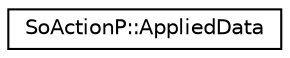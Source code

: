 digraph "Graphical Class Hierarchy"
{
 // LATEX_PDF_SIZE
  edge [fontname="Helvetica",fontsize="10",labelfontname="Helvetica",labelfontsize="10"];
  node [fontname="Helvetica",fontsize="10",shape=record];
  rankdir="LR";
  Node0 [label="SoActionP::AppliedData",height=0.2,width=0.4,color="black", fillcolor="white", style="filled",URL="$unionSoActionP_1_1AppliedData.html",tooltip=" "];
}
